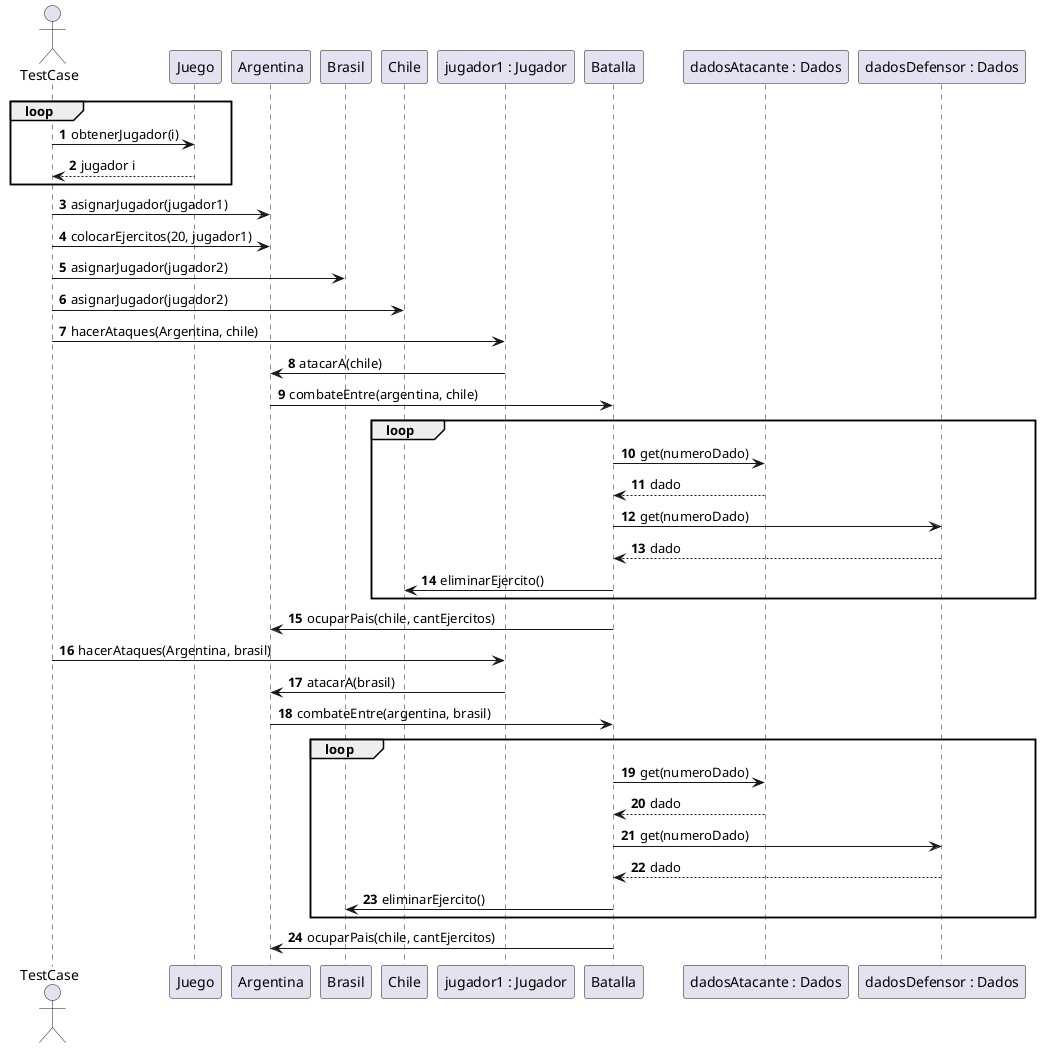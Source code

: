 @startuml JuegoRondaDeAtaquesEntreDosJugadores


autonumber
Actor TestCase
loop
TestCase -> Juego : obtenerJugador(i)
Juego --> TestCase : jugador i
end

TestCase -> Argentina : asignarJugador(jugador1)
TestCase -> Argentina : colocarEjercitos(20, jugador1)
TestCase -> Brasil : asignarJugador(jugador2)
TestCase -> Chile : asignarJugador(jugador2)


TestCase -> "jugador1 : Jugador" : hacerAtaques(Argentina, chile)

"jugador1 : Jugador" -> Argentina : atacarA(chile)
Argentina -> Batalla : combateEntre(argentina, chile)

loop
Batalla -> "dadosAtacante : Dados" : get(numeroDado)
Batalla <-- "dadosAtacante : Dados" : dado
Batalla -> "dadosDefensor : Dados" : get(numeroDado)
Batalla <-- "dadosDefensor : Dados" : dado
Batalla -> Chile : eliminarEjercito()
end

Batalla -> Argentina : ocuparPais(chile, cantEjercitos)

TestCase -> "jugador1 : Jugador" : hacerAtaques(Argentina, brasil)

"jugador1 : Jugador" -> Argentina : atacarA(brasil)
Argentina -> Batalla : combateEntre(argentina, brasil)

loop
Batalla -> "dadosAtacante : Dados" : get(numeroDado)
Batalla <-- "dadosAtacante : Dados" : dado
Batalla -> "dadosDefensor : Dados" : get(numeroDado)
Batalla <-- "dadosDefensor : Dados" : dado
Batalla -> Brasil : eliminarEjercito()
end

Batalla -> Argentina : ocuparPais(chile, cantEjercitos)



@enduml
